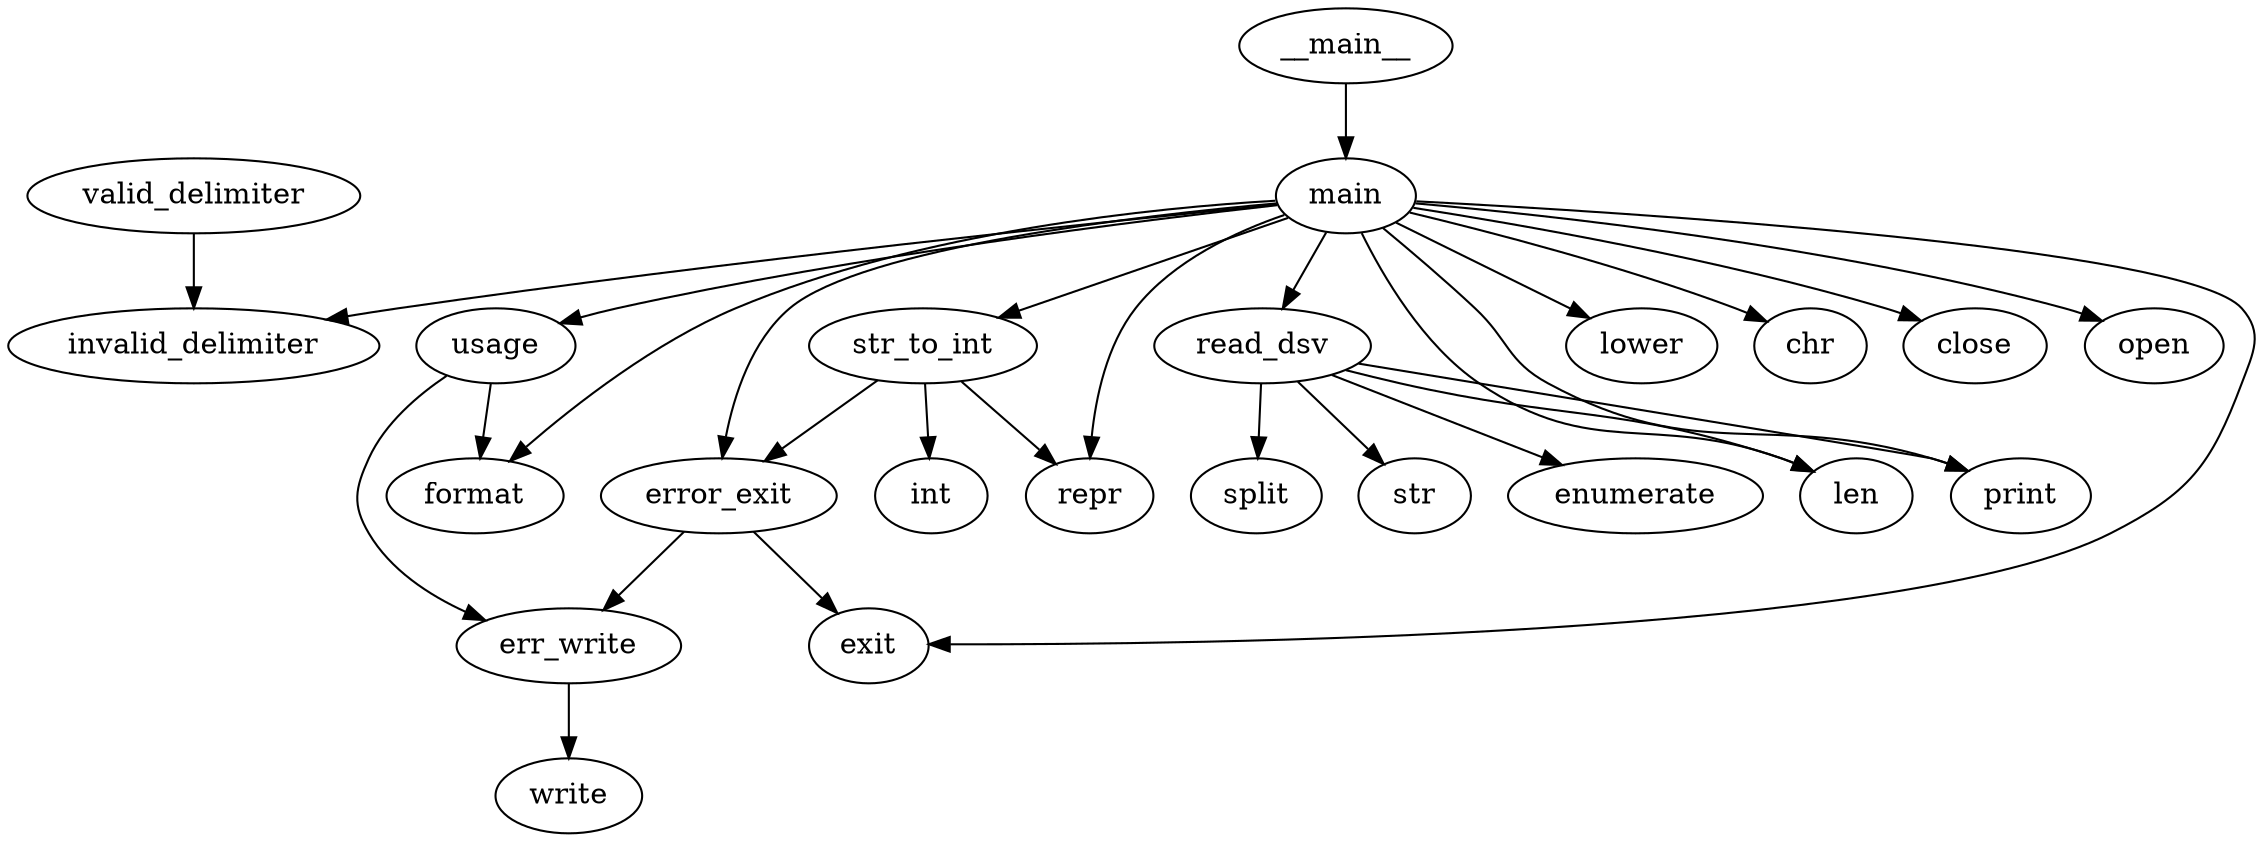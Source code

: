 strict digraph  {
err_write;
write;
error_exit;
exit;
usage;
format;
str_to_int;
int;
repr;
valid_delimiter;
invalid_delimiter;
read_dsv;
enumerate;
split;
len;
print;
str;
main;
lower;
chr;
close;
open;
__main__;
err_write -> write;
error_exit -> err_write;
error_exit -> exit;
usage -> format;
usage -> err_write;
str_to_int -> int;
str_to_int -> error_exit;
str_to_int -> repr;
valid_delimiter -> invalid_delimiter;
read_dsv -> enumerate;
read_dsv -> split;
read_dsv -> len;
read_dsv -> print;
read_dsv -> str;
main -> len;
main -> usage;
main -> exit;
main -> lower;
main -> error_exit;
main -> format;
main -> str_to_int;
main -> invalid_delimiter;
main -> chr;
main -> print;
main -> read_dsv;
main -> close;
main -> open;
main -> repr;
__main__ -> main;
}
